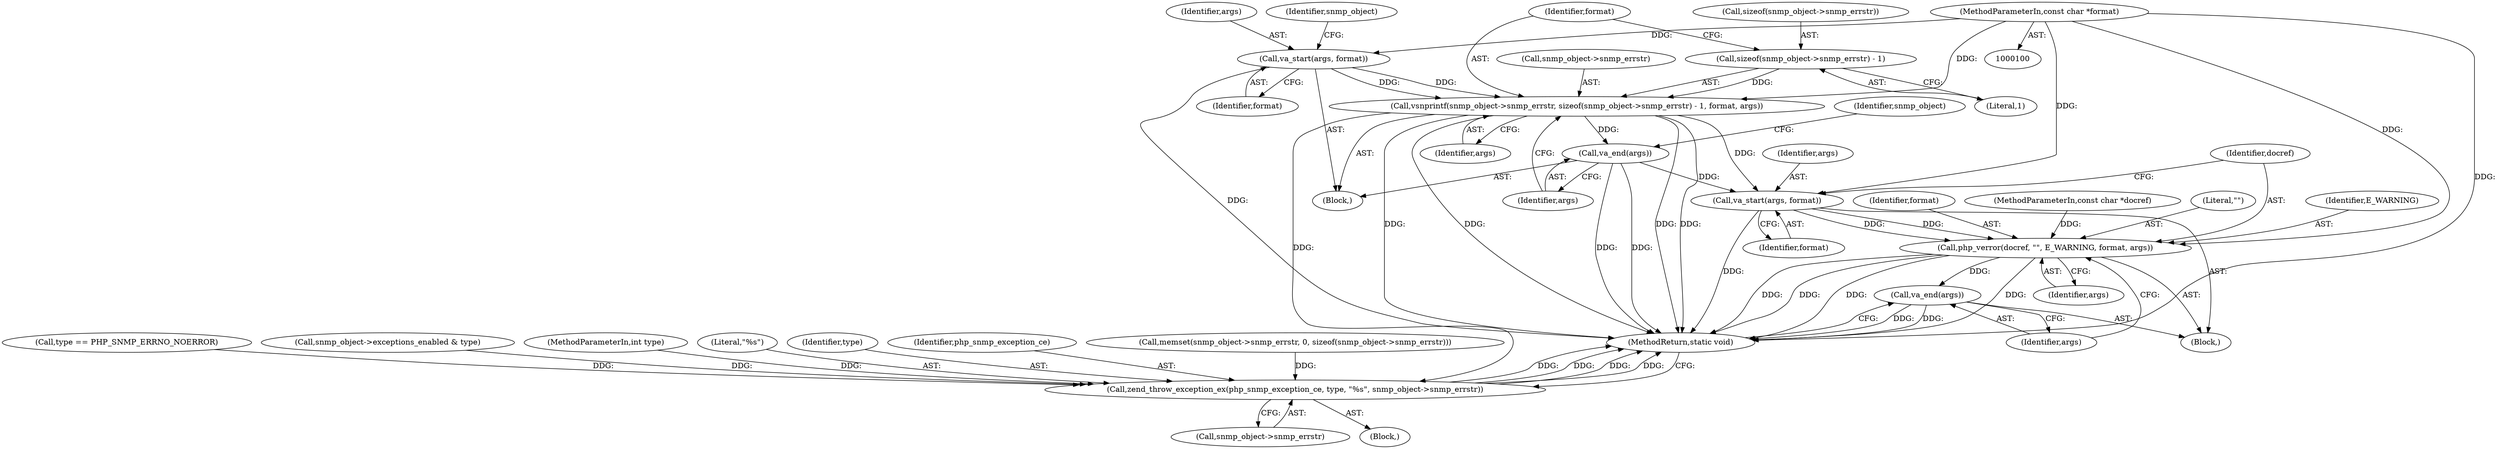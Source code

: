 digraph "0_php_6e25966544fb1d2f3d7596e060ce9c9269bbdcf8@API" {
"1000137" [label="(Call,vsnprintf(snmp_object->snmp_errstr, sizeof(snmp_object->snmp_errstr) - 1, format, args))"];
"1000141" [label="(Call,sizeof(snmp_object->snmp_errstr) - 1)"];
"1000134" [label="(Call,va_start(args, format))"];
"1000104" [label="(MethodParameterIn,const char *format)"];
"1000149" [label="(Call,va_end(args))"];
"1000180" [label="(Call,va_start(args, format))"];
"1000183" [label="(Call,php_verror(docref, \"\", E_WARNING, format, args))"];
"1000189" [label="(Call,va_end(args))"];
"1000171" [label="(Call,zend_throw_exception_ex(php_snmp_exception_ce, type, \"%s\", snmp_object->snmp_errstr))"];
"1000139" [label="(Identifier,snmp_object)"];
"1000182" [label="(Identifier,format)"];
"1000188" [label="(Identifier,args)"];
"1000175" [label="(Call,snmp_object->snmp_errstr)"];
"1000191" [label="(MethodReturn,static void)"];
"1000186" [label="(Identifier,E_WARNING)"];
"1000137" [label="(Call,vsnprintf(snmp_object->snmp_errstr, sizeof(snmp_object->snmp_errstr) - 1, format, args))"];
"1000180" [label="(Call,va_start(args, format))"];
"1000157" [label="(Call,type == PHP_SNMP_ERRNO_NOERROR)"];
"1000104" [label="(MethodParameterIn,const char *format)"];
"1000141" [label="(Call,sizeof(snmp_object->snmp_errstr) - 1)"];
"1000171" [label="(Call,zend_throw_exception_ex(php_snmp_exception_ce, type, \"%s\", snmp_object->snmp_errstr))"];
"1000165" [label="(Call,snmp_object->exceptions_enabled & type)"];
"1000189" [label="(Call,va_end(args))"];
"1000184" [label="(Identifier,docref)"];
"1000190" [label="(Identifier,args)"];
"1000142" [label="(Call,sizeof(snmp_object->snmp_errstr))"];
"1000136" [label="(Identifier,format)"];
"1000148" [label="(Identifier,args)"];
"1000135" [label="(Identifier,args)"];
"1000147" [label="(Identifier,format)"];
"1000138" [label="(Call,snmp_object->snmp_errstr)"];
"1000146" [label="(Literal,1)"];
"1000183" [label="(Call,php_verror(docref, \"\", E_WARNING, format, args))"];
"1000153" [label="(Identifier,snmp_object)"];
"1000133" [label="(Block,)"];
"1000187" [label="(Identifier,format)"];
"1000103" [label="(MethodParameterIn,int type)"];
"1000102" [label="(MethodParameterIn,const char *docref)"];
"1000149" [label="(Call,va_end(args))"];
"1000179" [label="(Block,)"];
"1000134" [label="(Call,va_start(args, format))"];
"1000170" [label="(Block,)"];
"1000174" [label="(Literal,\"%s\")"];
"1000173" [label="(Identifier,type)"];
"1000150" [label="(Identifier,args)"];
"1000172" [label="(Identifier,php_snmp_exception_ce)"];
"1000185" [label="(Literal,\"\")"];
"1000123" [label="(Call,memset(snmp_object->snmp_errstr, 0, sizeof(snmp_object->snmp_errstr)))"];
"1000181" [label="(Identifier,args)"];
"1000137" -> "1000133"  [label="AST: "];
"1000137" -> "1000148"  [label="CFG: "];
"1000138" -> "1000137"  [label="AST: "];
"1000141" -> "1000137"  [label="AST: "];
"1000147" -> "1000137"  [label="AST: "];
"1000148" -> "1000137"  [label="AST: "];
"1000150" -> "1000137"  [label="CFG: "];
"1000137" -> "1000191"  [label="DDG: "];
"1000137" -> "1000191"  [label="DDG: "];
"1000137" -> "1000191"  [label="DDG: "];
"1000137" -> "1000191"  [label="DDG: "];
"1000141" -> "1000137"  [label="DDG: "];
"1000134" -> "1000137"  [label="DDG: "];
"1000134" -> "1000137"  [label="DDG: "];
"1000104" -> "1000137"  [label="DDG: "];
"1000137" -> "1000149"  [label="DDG: "];
"1000137" -> "1000171"  [label="DDG: "];
"1000137" -> "1000180"  [label="DDG: "];
"1000141" -> "1000146"  [label="CFG: "];
"1000142" -> "1000141"  [label="AST: "];
"1000146" -> "1000141"  [label="AST: "];
"1000147" -> "1000141"  [label="CFG: "];
"1000134" -> "1000133"  [label="AST: "];
"1000134" -> "1000136"  [label="CFG: "];
"1000135" -> "1000134"  [label="AST: "];
"1000136" -> "1000134"  [label="AST: "];
"1000139" -> "1000134"  [label="CFG: "];
"1000134" -> "1000191"  [label="DDG: "];
"1000104" -> "1000134"  [label="DDG: "];
"1000104" -> "1000100"  [label="AST: "];
"1000104" -> "1000191"  [label="DDG: "];
"1000104" -> "1000180"  [label="DDG: "];
"1000104" -> "1000183"  [label="DDG: "];
"1000149" -> "1000133"  [label="AST: "];
"1000149" -> "1000150"  [label="CFG: "];
"1000150" -> "1000149"  [label="AST: "];
"1000153" -> "1000149"  [label="CFG: "];
"1000149" -> "1000191"  [label="DDG: "];
"1000149" -> "1000191"  [label="DDG: "];
"1000149" -> "1000180"  [label="DDG: "];
"1000180" -> "1000179"  [label="AST: "];
"1000180" -> "1000182"  [label="CFG: "];
"1000181" -> "1000180"  [label="AST: "];
"1000182" -> "1000180"  [label="AST: "];
"1000184" -> "1000180"  [label="CFG: "];
"1000180" -> "1000191"  [label="DDG: "];
"1000180" -> "1000183"  [label="DDG: "];
"1000180" -> "1000183"  [label="DDG: "];
"1000183" -> "1000179"  [label="AST: "];
"1000183" -> "1000188"  [label="CFG: "];
"1000184" -> "1000183"  [label="AST: "];
"1000185" -> "1000183"  [label="AST: "];
"1000186" -> "1000183"  [label="AST: "];
"1000187" -> "1000183"  [label="AST: "];
"1000188" -> "1000183"  [label="AST: "];
"1000190" -> "1000183"  [label="CFG: "];
"1000183" -> "1000191"  [label="DDG: "];
"1000183" -> "1000191"  [label="DDG: "];
"1000183" -> "1000191"  [label="DDG: "];
"1000183" -> "1000191"  [label="DDG: "];
"1000102" -> "1000183"  [label="DDG: "];
"1000183" -> "1000189"  [label="DDG: "];
"1000189" -> "1000179"  [label="AST: "];
"1000189" -> "1000190"  [label="CFG: "];
"1000190" -> "1000189"  [label="AST: "];
"1000191" -> "1000189"  [label="CFG: "];
"1000189" -> "1000191"  [label="DDG: "];
"1000189" -> "1000191"  [label="DDG: "];
"1000171" -> "1000170"  [label="AST: "];
"1000171" -> "1000175"  [label="CFG: "];
"1000172" -> "1000171"  [label="AST: "];
"1000173" -> "1000171"  [label="AST: "];
"1000174" -> "1000171"  [label="AST: "];
"1000175" -> "1000171"  [label="AST: "];
"1000191" -> "1000171"  [label="CFG: "];
"1000171" -> "1000191"  [label="DDG: "];
"1000171" -> "1000191"  [label="DDG: "];
"1000171" -> "1000191"  [label="DDG: "];
"1000171" -> "1000191"  [label="DDG: "];
"1000165" -> "1000171"  [label="DDG: "];
"1000157" -> "1000171"  [label="DDG: "];
"1000103" -> "1000171"  [label="DDG: "];
"1000123" -> "1000171"  [label="DDG: "];
}
